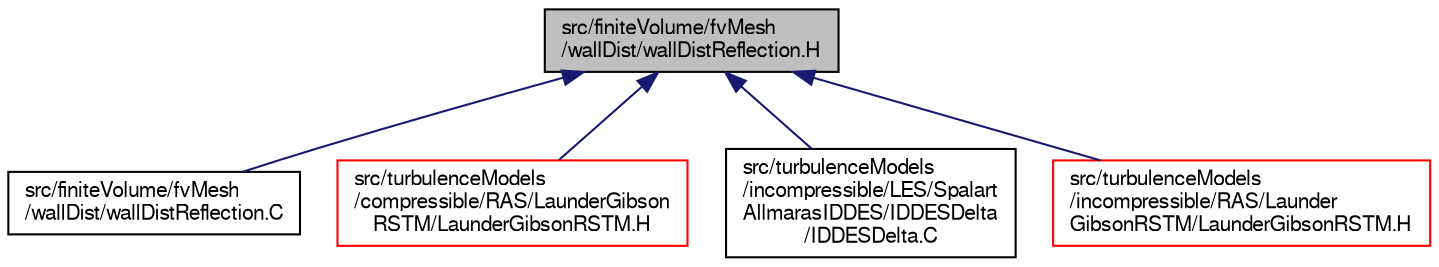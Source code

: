 digraph "src/finiteVolume/fvMesh/wallDist/wallDistReflection.H"
{
  bgcolor="transparent";
  edge [fontname="FreeSans",fontsize="10",labelfontname="FreeSans",labelfontsize="10"];
  node [fontname="FreeSans",fontsize="10",shape=record];
  Node309 [label="src/finiteVolume/fvMesh\l/wallDist/wallDistReflection.H",height=0.2,width=0.4,color="black", fillcolor="grey75", style="filled", fontcolor="black"];
  Node309 -> Node310 [dir="back",color="midnightblue",fontsize="10",style="solid",fontname="FreeSans"];
  Node310 [label="src/finiteVolume/fvMesh\l/wallDist/wallDistReflection.C",height=0.2,width=0.4,color="black",URL="$a03746.html"];
  Node309 -> Node311 [dir="back",color="midnightblue",fontsize="10",style="solid",fontname="FreeSans"];
  Node311 [label="src/turbulenceModels\l/compressible/RAS/LaunderGibson\lRSTM/LaunderGibsonRSTM.H",height=0.2,width=0.4,color="red",URL="$a40157.html"];
  Node309 -> Node313 [dir="back",color="midnightblue",fontsize="10",style="solid",fontname="FreeSans"];
  Node313 [label="src/turbulenceModels\l/incompressible/LES/Spalart\lAllmarasIDDES/IDDESDelta\l/IDDESDelta.C",height=0.2,width=0.4,color="black",URL="$a17462.html"];
  Node309 -> Node314 [dir="back",color="midnightblue",fontsize="10",style="solid",fontname="FreeSans"];
  Node314 [label="src/turbulenceModels\l/incompressible/RAS/Launder\lGibsonRSTM/LaunderGibsonRSTM.H",height=0.2,width=0.4,color="red",URL="$a40160.html"];
}
